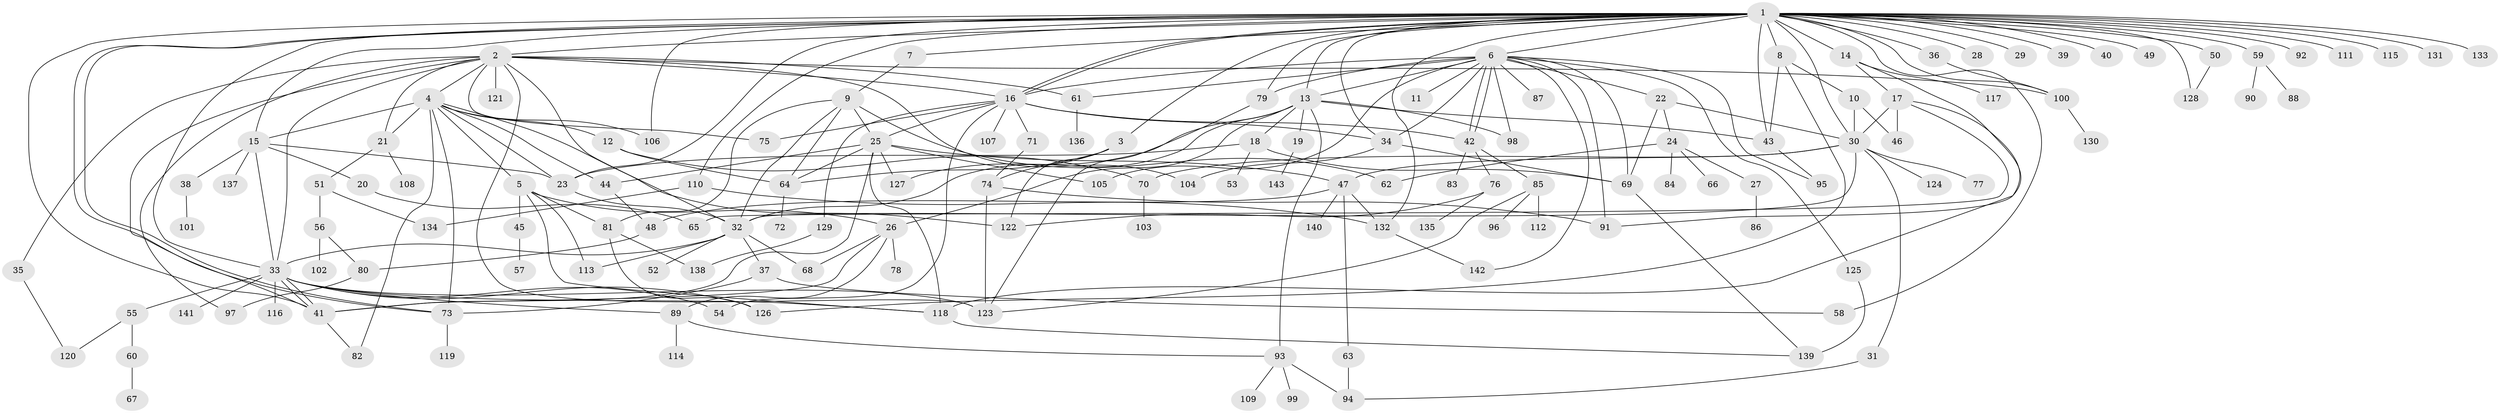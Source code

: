 // coarse degree distribution, {34: 0.011627906976744186, 13: 0.03488372093023256, 6: 0.05813953488372093, 14: 0.011627906976744186, 9: 0.011627906976744186, 2: 0.19767441860465115, 5: 0.05813953488372093, 17: 0.011627906976744186, 3: 0.1511627906976744, 7: 0.03488372093023256, 4: 0.06976744186046512, 1: 0.32558139534883723, 8: 0.011627906976744186, 12: 0.011627906976744186}
// Generated by graph-tools (version 1.1) at 2025/50/03/04/25 22:50:27]
// undirected, 143 vertices, 236 edges
graph export_dot {
  node [color=gray90,style=filled];
  1;
  2;
  3;
  4;
  5;
  6;
  7;
  8;
  9;
  10;
  11;
  12;
  13;
  14;
  15;
  16;
  17;
  18;
  19;
  20;
  21;
  22;
  23;
  24;
  25;
  26;
  27;
  28;
  29;
  30;
  31;
  32;
  33;
  34;
  35;
  36;
  37;
  38;
  39;
  40;
  41;
  42;
  43;
  44;
  45;
  46;
  47;
  48;
  49;
  50;
  51;
  52;
  53;
  54;
  55;
  56;
  57;
  58;
  59;
  60;
  61;
  62;
  63;
  64;
  65;
  66;
  67;
  68;
  69;
  70;
  71;
  72;
  73;
  74;
  75;
  76;
  77;
  78;
  79;
  80;
  81;
  82;
  83;
  84;
  85;
  86;
  87;
  88;
  89;
  90;
  91;
  92;
  93;
  94;
  95;
  96;
  97;
  98;
  99;
  100;
  101;
  102;
  103;
  104;
  105;
  106;
  107;
  108;
  109;
  110;
  111;
  112;
  113;
  114;
  115;
  116;
  117;
  118;
  119;
  120;
  121;
  122;
  123;
  124;
  125;
  126;
  127;
  128;
  129;
  130;
  131;
  132;
  133;
  134;
  135;
  136;
  137;
  138;
  139;
  140;
  141;
  142;
  143;
  1 -- 2;
  1 -- 3;
  1 -- 6;
  1 -- 7;
  1 -- 8;
  1 -- 13;
  1 -- 14;
  1 -- 15;
  1 -- 16;
  1 -- 16;
  1 -- 23;
  1 -- 28;
  1 -- 29;
  1 -- 30;
  1 -- 33;
  1 -- 34;
  1 -- 36;
  1 -- 39;
  1 -- 40;
  1 -- 41;
  1 -- 43;
  1 -- 49;
  1 -- 50;
  1 -- 58;
  1 -- 59;
  1 -- 73;
  1 -- 73;
  1 -- 79;
  1 -- 92;
  1 -- 100;
  1 -- 106;
  1 -- 110;
  1 -- 111;
  1 -- 115;
  1 -- 128;
  1 -- 131;
  1 -- 132;
  1 -- 133;
  2 -- 4;
  2 -- 16;
  2 -- 21;
  2 -- 32;
  2 -- 33;
  2 -- 35;
  2 -- 41;
  2 -- 61;
  2 -- 75;
  2 -- 97;
  2 -- 100;
  2 -- 104;
  2 -- 121;
  2 -- 123;
  3 -- 64;
  3 -- 74;
  3 -- 122;
  4 -- 5;
  4 -- 12;
  4 -- 15;
  4 -- 21;
  4 -- 23;
  4 -- 44;
  4 -- 73;
  4 -- 82;
  4 -- 106;
  4 -- 122;
  5 -- 26;
  5 -- 45;
  5 -- 81;
  5 -- 113;
  5 -- 118;
  6 -- 11;
  6 -- 13;
  6 -- 16;
  6 -- 22;
  6 -- 34;
  6 -- 42;
  6 -- 42;
  6 -- 61;
  6 -- 69;
  6 -- 79;
  6 -- 87;
  6 -- 91;
  6 -- 95;
  6 -- 98;
  6 -- 105;
  6 -- 125;
  6 -- 142;
  7 -- 9;
  8 -- 10;
  8 -- 43;
  8 -- 126;
  9 -- 25;
  9 -- 32;
  9 -- 62;
  9 -- 64;
  9 -- 81;
  10 -- 30;
  10 -- 46;
  12 -- 64;
  12 -- 70;
  13 -- 18;
  13 -- 19;
  13 -- 26;
  13 -- 32;
  13 -- 43;
  13 -- 93;
  13 -- 98;
  13 -- 127;
  14 -- 17;
  14 -- 91;
  14 -- 117;
  15 -- 20;
  15 -- 23;
  15 -- 33;
  15 -- 38;
  15 -- 137;
  16 -- 25;
  16 -- 34;
  16 -- 42;
  16 -- 54;
  16 -- 71;
  16 -- 75;
  16 -- 107;
  16 -- 129;
  17 -- 30;
  17 -- 46;
  17 -- 65;
  17 -- 118;
  18 -- 23;
  18 -- 53;
  18 -- 69;
  19 -- 143;
  20 -- 65;
  21 -- 51;
  21 -- 108;
  22 -- 24;
  22 -- 30;
  22 -- 69;
  23 -- 32;
  24 -- 27;
  24 -- 62;
  24 -- 66;
  24 -- 84;
  25 -- 41;
  25 -- 44;
  25 -- 47;
  25 -- 64;
  25 -- 105;
  25 -- 118;
  25 -- 127;
  26 -- 41;
  26 -- 68;
  26 -- 78;
  26 -- 89;
  27 -- 86;
  30 -- 31;
  30 -- 32;
  30 -- 47;
  30 -- 70;
  30 -- 77;
  30 -- 124;
  31 -- 94;
  32 -- 33;
  32 -- 37;
  32 -- 52;
  32 -- 68;
  32 -- 113;
  33 -- 41;
  33 -- 41;
  33 -- 54;
  33 -- 55;
  33 -- 89;
  33 -- 116;
  33 -- 118;
  33 -- 123;
  33 -- 126;
  33 -- 141;
  34 -- 69;
  34 -- 104;
  35 -- 120;
  36 -- 100;
  37 -- 58;
  37 -- 73;
  38 -- 101;
  41 -- 82;
  42 -- 76;
  42 -- 83;
  42 -- 85;
  43 -- 95;
  44 -- 48;
  45 -- 57;
  47 -- 48;
  47 -- 63;
  47 -- 132;
  47 -- 140;
  48 -- 80;
  50 -- 128;
  51 -- 56;
  51 -- 134;
  55 -- 60;
  55 -- 120;
  56 -- 80;
  56 -- 102;
  59 -- 88;
  59 -- 90;
  60 -- 67;
  61 -- 136;
  63 -- 94;
  64 -- 72;
  69 -- 139;
  70 -- 103;
  71 -- 74;
  73 -- 119;
  74 -- 91;
  74 -- 123;
  76 -- 122;
  76 -- 135;
  79 -- 123;
  80 -- 97;
  81 -- 126;
  81 -- 138;
  85 -- 96;
  85 -- 112;
  85 -- 123;
  89 -- 93;
  89 -- 114;
  93 -- 94;
  93 -- 99;
  93 -- 109;
  100 -- 130;
  110 -- 132;
  110 -- 134;
  118 -- 139;
  125 -- 139;
  129 -- 138;
  132 -- 142;
}
